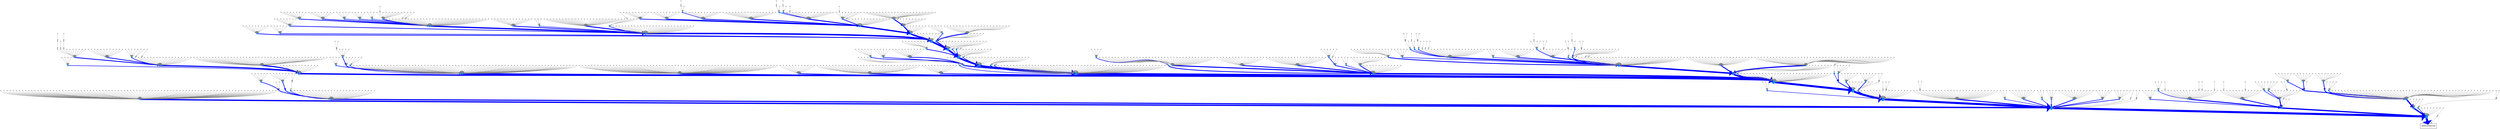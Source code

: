 digraph {
node[shape=box, style=unfilled, layer="basins"];
"00001000100" ;
node[shape=point, layer="edges", color=dodgerblue2, width=0.15, style=filled];
edge[color=blue];
"00000110010" [width=0.115129];
"00000000001" -> "00000110010" [penwidth=3.89182, len=1.94591];
"00000111011" [width=0.240201];
"00000001001" -> "00000111011" [penwidth=3.21888, len=1.60944];
"00000011011" [width=0.227694];
"00000001011" -> "00000011011" [penwidth=3.21888, len=1.60944];
"00001110100" [width=0.368196];
"00000010001" -> "00001110100" [penwidth=9.02172, len=4.51086];
"00000110011" [width=0.357965];
"00000010011" -> "00000110011" [penwidth=8.37931, len=4.18965];
"00001110100" [width=0.368196];
"00000010101" -> "00001110100" [penwidth=7.86365, len=3.93183];
"00000110101" [width=0.360319];
"00000010111" -> "00000110101" [penwidth=2.77259, len=1.38629];
"00000110011" [width=0.357965];
"00000011001" -> "00000110011" [penwidth=5.1299, len=2.56495];
"00000110011" [width=0.357965];
"00000011011" -> "00000110011" [penwidth=9.10775, len=4.55388];
"00000110110" [width=0.109861];
"00000100001" -> "00000110110" [penwidth=4.15888, len=2.07944];
"00000110100" [width=0.217835];
"00000100101" -> "00000110100" [penwidth=3.58352, len=1.79176];
"00001100100" [width=0.373682];
"00000110000" -> "00001100100" [penwidth=9.04358, len=4.52179];
"00001110100" [width=0.368196];
"00000110001" -> "00001110100" [penwidth=6.86797, len=3.43399];
"00000010101" [width=0.196591];
"00000110010" -> "00000010101" [penwidth=4.60517, len=2.30259];
"00000110111" [width=0.358889];
"00000110011" -> "00000110111" [penwidth=14.3186, len=7.15929];
"00001100100" [width=0.373682];
"00000110100" -> "00001100100" [penwidth=8.71342, len=4.35671];
"00001110100" [width=0.368196];
"00000110101" -> "00001110100" [penwidth=14.4128, len=7.20638];
"00000010101" [width=0.196591];
"00000110110" -> "00000010101" [penwidth=4.39445, len=2.19722];
"00000110101" [width=0.360319];
"00000110111" -> "00000110101" [penwidth=14.3556, len=7.17778];
"00000110011" [width=0.357965];
"00000111011" -> "00000110011" [penwidth=9.60804, len=4.80402];
"00001110100" [width=0.368196];
"00001010001" -> "00001110100" [penwidth=2.77259, len=1.38629];
"00001110100" [width=0.368196];
"00001010101" -> "00001110100" [penwidth=4.60517, len=2.30259];
"00001000100" [width=0.373767];
"00001100100" -> "00001000100" [penwidth=14.9473, len=7.47364];
"00001110100" [width=0.368196];
"00001100101" -> "00001110100" [penwidth=2.77259, len=1.38629];
"00001100100" [width=0.373682];
"00001110000" -> "00001100100" [penwidth=3.21888, len=1.60944];
"00001110100" [width=0.368196];
"00001110001" -> "00001110100" [penwidth=3.21888, len=1.60944];
"00001100100" [width=0.373682];
"00001110100" -> "00001100100" [penwidth=14.7278, len=7.36391];
"00001110100" [width=0.368196];
"00001110101" -> "00001110100" [penwidth=5.1299, len=2.56495];
"00000110000" [width=0.226089];
"00010010001" -> "00000110000" [penwidth=8.93182, len=4.46591];
"00000110011" [width=0.357965];
"00010010011" -> "00000110011" [penwidth=7.1107, len=3.55535];
"00000110100" [width=0.217835];
"00010010101" -> "00000110100" [penwidth=6.66441, len=3.3322];
"00000110011" [width=0.357965];
"00010011001" -> "00000110011" [penwidth=5.1299, len=2.56495];
"00000110011" [width=0.357965];
"00010011011" -> "00000110011" [penwidth=12.6162, len=6.3081];
"00000110100" [width=0.217835];
"00010110001" -> "00000110100" [penwidth=5.66643, len=2.83321];
"00000110011" [width=0.357965];
"00010110011" -> "00000110011" [penwidth=9.65663, len=4.82831];
"00000110100" [width=0.217835];
"00010110101" -> "00000110100" [penwidth=6.08904, len=3.04452];
"00000110101" [width=0.360319];
"00010110111" -> "00000110101" [penwidth=5.1299, len=2.56495];
"00000110011" [width=0.357965];
"00010111011" -> "00000110011" [penwidth=10.9021, len=5.45104];
"00001110100" [width=0.368196];
"00011010101" -> "00001110100" [penwidth=3.89182, len=1.94591];
"00001110100" [width=0.368196];
"00011110101" -> "00001110100" [penwidth=3.89182, len=1.94591];
"00110110010" [width=0.141661];
"00110000001" -> "00110110010" [penwidth=3.89182, len=1.94591];
"00110111011" [width=0.128247];
"00110001001" -> "00110111011" [penwidth=3.21888, len=1.60944];
"00010011011" [width=0.315405];
"00110001011" -> "00010011011" [penwidth=3.21888, len=1.60944];
"00010110011" [width=0.241416];
"00110010011" -> "00010110011" [penwidth=6.93147, len=3.46574];
"00010110011" [width=0.241416];
"00110011011" -> "00010110011" [penwidth=5.66643, len=2.83321];
"00110110010" [width=0.141661];
"00110100001" -> "00110110010" [penwidth=4.15888, len=2.07944];
"00010010001" [width=0.223295];
"00110110010" -> "00010010001" [penwidth=5.66643, len=2.83321];
"00010110011" [width=0.241416];
"00110110011" -> "00010110011" [penwidth=6.08904, len=3.04452];
"00010110101" [width=0.152226];
"00110110111" -> "00010110101" [penwidth=3.21888, len=1.60944];
"00010110011" [width=0.241416];
"00110111011" -> "00010110011" [penwidth=5.1299, len=2.56495];
"01000001011" [width=0.124245];
"01000001000" -> "01000001011" [penwidth=4.15888, len=2.07944];
"01000111011" [width=0.203022];
"01000001001" -> "01000111011" [penwidth=5.54518, len=2.77259];
"00000011011" [width=0.227694];
"01000001011" -> "00000011011" [penwidth=4.96981, len=2.48491];
"00000110011" [width=0.357965];
"01000010011" -> "00000110011" [penwidth=2.77259, len=1.38629];
"01000111011" [width=0.203022];
"01000011001" -> "01000111011" [penwidth=5.1299, len=2.56495];
"00000111011" [width=0.240201];
"01000011011" -> "00000111011" [penwidth=7.61332, len=3.80666];
"01000111011" [width=0.203022];
"01000101001" -> "01000111011" [penwidth=3.58352, len=1.79176];
"01000111111" [width=0.119895];
"01000101101" -> "01000111111" [penwidth=2.77259, len=1.38629];
"00000110111" [width=0.358889];
"01000110011" -> "00000110111" [penwidth=3.89182, len=1.94591];
"01000111111" [width=0.119895];
"01000111001" -> "01000111111" [penwidth=3.58352, len=1.79176];
"00000011011" [width=0.227694];
"01000111010" -> "00000011011" [penwidth=2.77259, len=1.38629];
"00000111011" [width=0.240201];
"01000111011" -> "00000111011" [penwidth=8.12089, len=4.06044];
"00000010101" [width=0.196591];
"01000111110" -> "00000010101" [penwidth=2.77259, len=1.38629];
"00000110111" [width=0.358889];
"01000111111" -> "00000110111" [penwidth=4.79579, len=2.3979];
"01110001000" [width=0.302956];
"01100000000" -> "01110001000" [penwidth=4.60517, len=2.30259];
"01110111010" [width=0.17006];
"01100000001" -> "01110111010" [penwidth=3.89182, len=1.94591];
"01110000100" [width=0.293887];
"01100000100" -> "01110000100" [penwidth=4.60517, len=2.30259];
"01110001011" [width=0.304904];
"01100001000" -> "01110001011" [penwidth=3.58352, len=1.79176];
"01110111011" [width=0.253445];
"01100001001" -> "01110111011" [penwidth=5.4161, len=2.70805];
"00010011011" [width=0.315405];
"01100001011" -> "00010011011" [penwidth=4.39445, len=2.19722];
"01110111110" [width=0.124245];
"01100100001" -> "01110111110" [penwidth=4.60517, len=2.30259];
"01110000100" [width=0.293887];
"01100100100" -> "01110000100" [penwidth=3.89182, len=1.94591];
"01110110100" [width=0.235024];
"01100100101" -> "01110110100" [penwidth=4.60517, len=2.30259];
"01110111011" [width=0.253445];
"01100101001" -> "01110111011" [penwidth=3.58352, len=1.79176];
"01111100100" [width=0.258524];
"01100110000" -> "01111100100" [penwidth=4.39445, len=2.19722];
"01111110100" [width=0.222717];
"01100110001" -> "01111110100" [penwidth=4.60517, len=2.30259];
"00010010101" [width=0.16661];
"01100110010" -> "00010010101" [penwidth=2.77259, len=1.38629];
"00010110111" [width=0.128247];
"01100110011" -> "00010110111" [penwidth=3.89182, len=1.94591];
"01111100100" [width=0.258524];
"01100110100" -> "01111100100" [penwidth=5.4161, len=2.70805];
"01111110100" [width=0.222717];
"01100110101" -> "01111110100" [penwidth=4.60517, len=2.30259];
"01110111111" [width=0.119895];
"01100111001" -> "01110111111" [penwidth=3.58352, len=1.79176];
"00010011011" [width=0.315405];
"01100111010" -> "00010011011" [penwidth=2.77259, len=1.38629];
"00010111011" [width=0.272552];
"01100111011" -> "00010111011" [penwidth=6.27099, len=3.13549];
"01111000100" [width=0.177767];
"01101000100" -> "01111000100" [penwidth=3.58352, len=1.79176];
"01111000100" [width=0.177767];
"01101100100" -> "01111000100" [penwidth=6.27099, len=3.13549];
"01111110100" [width=0.222717];
"01101100101" -> "01111110100" [penwidth=3.58352, len=1.79176];
"01111100100" [width=0.258524];
"01101110000" -> "01111100100" [penwidth=2.77259, len=1.38629];
"01111100100" [width=0.258524];
"01101110100" -> "01111100100" [penwidth=6.66441, len=3.3322];
"01111110100" [width=0.222717];
"01101110101" -> "01111110100" [penwidth=3.58352, len=1.79176];
"01110001000" [width=0.302956];
"01110000000" -> "01110001000" [penwidth=11.9929, len=5.99645];
"01110111010" [width=0.17006];
"01110000001" -> "01110111010" [penwidth=3.89182, len=1.94591];
"01110000000" [width=0.299823];
"01110000100" -> "01110000000" [penwidth=11.7555, len=5.87774];
"01110001011" [width=0.304904];
"01110001000" -> "01110001011" [penwidth=12.1182, len=6.05912];
"01110111011" [width=0.253445];
"01110001001" -> "01110111011" [penwidth=7.32712, len=3.66356];
"00010011011" [width=0.315405];
"01110001011" -> "00010011011" [penwidth=12.1961, len=6.09807];
"01110001001" [width=0.183178];
"01110001100" -> "01110001001" [penwidth=3.21888, len=1.60944];
"01110111011" [width=0.253445];
"01110001101" -> "01110111011" [penwidth=3.21888, len=1.60944];
"01110110000" [width=0.179176];
"01110010001" -> "01110110000" [penwidth=6.27099, len=3.13549];
"00010110011" [width=0.241416];
"01110010011" -> "00010110011" [penwidth=2.77259, len=1.38629];
"01110110100" [width=0.235024];
"01110010101" -> "01110110100" [penwidth=4.79579, len=2.3979];
"01110111011" [width=0.253445];
"01110011001" -> "01110111011" [penwidth=5.1299, len=2.56495];
"00010111011" [width=0.272552];
"01110011011" -> "00010111011" [penwidth=7.61332, len=3.80666];
"01110001000" [width=0.302956];
"01110100000" -> "01110001000" [penwidth=2.77259, len=1.38629];
"01110111010" [width=0.17006];
"01110100001" -> "01110111010" [penwidth=4.96981, len=2.48491];
"01110000100" [width=0.293887];
"01110100100" -> "01110000100" [penwidth=10.0739, len=5.03695];
"01110110100" [width=0.235024];
"01110100101" -> "01110110100" [penwidth=5.66643, len=2.83321];
"01110111011" [width=0.253445];
"01110101001" -> "01110111011" [penwidth=5.78074, len=2.89037];
"01110111011" [width=0.253445];
"01110101101" -> "01110111011" [penwidth=3.21888, len=1.60944];
"01110100100" [width=0.251848];
"01110110000" -> "01110100100" [penwidth=7.16704, len=3.58352];
"01110110100" [width=0.235024];
"01110110001" -> "01110110100" [penwidth=5.88888, len=2.94444];
"00010010001" [width=0.223295];
"01110110010" -> "00010010001" [penwidth=2.77259, len=1.38629];
"00010110011" [width=0.241416];
"01110110011" -> "00010110011" [penwidth=5.1299, len=2.56495];
"01110100100" [width=0.251848];
"01110110100" -> "01110100100" [penwidth=9.40096, len=4.70048];
"01110110100" [width=0.235024];
"01110110101" -> "01110110100" [penwidth=6.51619, len=3.2581];
"00010110101" [width=0.152226];
"01110110111" -> "00010110101" [penwidth=3.21888, len=1.60944];
"01110101001" [width=0.144519];
"01110111000" -> "01110101001" [penwidth=3.58352, len=1.79176];
"01110111011" [width=0.253445];
"01110111001" -> "01110111011" [penwidth=5.54518, len=2.77259];
"00010011011" [width=0.315405];
"01110111010" -> "00010011011" [penwidth=6.80239, len=3.4012];
"00010111011" [width=0.272552];
"01110111011" -> "00010111011" [penwidth=10.1378, len=5.0689];
"01110110101" [width=0.162905];
"01110111101" -> "01110110101" [penwidth=2.77259, len=1.38629];
"00010010001" [width=0.223295];
"01110111110" -> "00010010001" [penwidth=4.96981, len=2.48491];
"00010110011" [width=0.241416];
"01110111111" -> "00010110011" [penwidth=4.79579, len=2.3979];
"01110000000" [width=0.299823];
"01111000100" -> "01110000000" [penwidth=7.1107, len=3.55535];
"01110001001" [width=0.183178];
"01111001000" -> "01110001001" [penwidth=2.77259, len=1.38629];
"01110001001" [width=0.183178];
"01111001100" -> "01110001001" [penwidth=3.21888, len=1.60944];
"01111110100" [width=0.222717];
"01111010101" -> "01111110100" [penwidth=2.77259, len=1.38629];
"01110001000" [width=0.302956];
"01111100000" -> "01110001000" [penwidth=2.77259, len=1.38629];
"01110000100" [width=0.293887];
"01111100100" -> "01110000100" [penwidth=10.341, len=5.17048];
"01110110100" [width=0.235024];
"01111100101" -> "01110110100" [penwidth=4.39445, len=2.19722];
"01110111001" [width=0.138629];
"01111101101" -> "01110111001" [penwidth=2.77259, len=1.38629];
"01111100100" [width=0.258524];
"01111110000" -> "01111100100" [penwidth=3.58352, len=1.79176];
"01111100100" [width=0.258524];
"01111110100" -> "01111100100" [penwidth=8.90869, len=4.45435];
"01111110100" [width=0.222717];
"01111110101" -> "01111110100" [penwidth=4.96981, len=2.48491];
"01110100101" [width=0.141661];
"01111111100" -> "01110100101" [penwidth=2.77259, len=1.38629];
"01110110101" [width=0.162905];
"01111111101" -> "01110110101" [penwidth=2.77259, len=1.38629];
node[layer="singles", color=gray25, width=0.05];
edge[color=gray50, len=1];
"00000000010" -> "00000010011";
"00000000011" -> "00000010011";
"00000000101" -> "00000110100";
"00000000110" -> "00000010001";
"00000000111" -> "00000010011";
"00000001000" -> "00000001011";
"00000001010" -> "00000011011";
"00000001100" -> "00000000001";
"00000001101" -> "00000110011";
"00000001110" -> "00000010011";
"00000001111" -> "00000010011";
"00000010000" -> "00001100100";
"00000010010" -> "00000010001";
"00000010100" -> "00001100100";
"00000010110" -> "00000010101";
"00000011000" -> "00000100001";
"00000011010" -> "00000010011";
"00000011100" -> "00000100101";
"00000011101" -> "00000110101";
"00000011110" -> "00000010001";
"00000011111" -> "00000110011";
"00000100010" -> "00000010011";
"00000100011" -> "00000010011";
"00000100110" -> "00000010101";
"00000100111" -> "00000010111";
"00000101000" -> "00000001011";
"00000101001" -> "00000111011";
"00000101010" -> "00000011011";
"00000101011" -> "00000011011";
"00000101100" -> "00000000101";
"00000101101" -> "00000110111";
"00000101110" -> "00000010011";
"00000101111" -> "00000010011";
"00000111000" -> "00000100101";
"00000111001" -> "00000110111";
"00000111010" -> "00000010011";
"00000111100" -> "00000100101";
"00000111101" -> "00000110101";
"00000111110" -> "00000010101";
"00000111111" -> "00000110111";
"00001000001" -> "00001110000";
"00001000010" -> "00000010001";
"00001000011" -> "00000010011";
"00001000101" -> "00001110100";
"00001000110" -> "00000010001";
"00001000111" -> "00000010001";
"00001001000" -> "00000001001";
"00001001001" -> "00000111011";
"00001001010" -> "00000011011";
"00001001011" -> "00000011011";
"00001001100" -> "00000000001";
"00001001101" -> "00000110001";
"00001001110" -> "00000010001";
"00001001111" -> "00000010011";
"00001010000" -> "00001100100";
"00001010010" -> "00001010001";
"00001010011" -> "00001110001";
"00001010100" -> "00001100100";
"00001010110" -> "00001010101";
"00001010111" -> "00001110101";
"00001011000" -> "00001100001";
"00001011001" -> "00001110001";
"00001011010" -> "00000010001";
"00001011011" -> "00000110011";
"00001011100" -> "00001100101";
"00001011101" -> "00001110101";
"00001011110" -> "00000010001";
"00001011111" -> "00000110001";
"00001100000" -> "00001000100";
"00001100001" -> "00001110100";
"00001100010" -> "00000010001";
"00001100011" -> "00000010011";
"00001100110" -> "00000010101";
"00001100111" -> "00000010101";
"00001101000" -> "00000001001";
"00001101001" -> "00000111011";
"00001101010" -> "00000011011";
"00001101011" -> "00000011011";
"00001101100" -> "00000000101";
"00001101101" -> "00000110101";
"00001101110" -> "00000010001";
"00001101111" -> "00000010011";
"00001110010" -> "00001010101";
"00001110011" -> "00001110101";
"00001110110" -> "00001010101";
"00001110111" -> "00001110101";
"00001111000" -> "00001100101";
"00001111001" -> "00001110101";
"00001111010" -> "00000010001";
"00001111011" -> "00000110011";
"00001111100" -> "00001100101";
"00001111101" -> "00001110101";
"00001111110" -> "00000010101";
"00001111111" -> "00000110101";
"00010000001" -> "00000110010";
"00010000010" -> "00000010011";
"00010000011" -> "00000010011";
"00010000101" -> "00000110000";
"00010000110" -> "00000010001";
"00010000111" -> "00000010011";
"00010001000" -> "00000001011";
"00010001001" -> "00000111011";
"00010001010" -> "00000011011";
"00010001011" -> "00000011011";
"00010001100" -> "00000000001";
"00010001101" -> "00000110011";
"00010001110" -> "00000010011";
"00010001111" -> "00000010011";
"00010010010" -> "00000010001";
"00010010110" -> "00000010001";
"00010010111" -> "00000110001";
"00010011000" -> "00000100001";
"00010011010" -> "00000010011";
"00010011100" -> "00000100001";
"00010011101" -> "00000110001";
"00010011110" -> "00000010001";
"00010011111" -> "00000110011";
"00010100001" -> "00000110010";
"00010100010" -> "00000010011";
"00010100011" -> "00000010011";
"00010100101" -> "00000110100";
"00010100110" -> "00000010001";
"00010100111" -> "00000010011";
"00010101000" -> "00000001011";
"00010101001" -> "00000111011";
"00010101010" -> "00000011011";
"00010101011" -> "00000011011";
"00010101100" -> "00000000001";
"00010101101" -> "00000110011";
"00010101110" -> "00000010011";
"00010101111" -> "00000010011";
"00010110010" -> "00000010001";
"00010110110" -> "00000010101";
"00010111000" -> "00000100001";
"00010111001" -> "00000110011";
"00010111010" -> "00000010011";
"00010111100" -> "00000100101";
"00010111101" -> "00000110101";
"00010111110" -> "00000010001";
"00010111111" -> "00000110011";
"00011000001" -> "00000110000";
"00011000010" -> "00000010001";
"00011000011" -> "00000010011";
"00011000101" -> "00000110000";
"00011000110" -> "00000010001";
"00011000111" -> "00000010001";
"00011001000" -> "00000001001";
"00011001001" -> "00000111011";
"00011001010" -> "00000011011";
"00011001011" -> "00000011011";
"00011001100" -> "00000000001";
"00011001101" -> "00000110001";
"00011001110" -> "00000010001";
"00011001111" -> "00000010011";
"00011010000" -> "00001100000";
"00011010001" -> "00001110000";
"00011010010" -> "00000010001";
"00011010011" -> "00000110001";
"00011010100" -> "00001100100";
"00011010110" -> "00000010001";
"00011010111" -> "00000110001";
"00011011000" -> "00000100001";
"00011011001" -> "00000110001";
"00011011010" -> "00000010001";
"00011011011" -> "00000110011";
"00011011100" -> "00000100001";
"00011011101" -> "00000110001";
"00011011110" -> "00000010001";
"00011011111" -> "00000110001";
"00011100001" -> "00000110000";
"00011100010" -> "00000010001";
"00011100011" -> "00000010011";
"00011100101" -> "00000110100";
"00011100110" -> "00000010001";
"00011100111" -> "00000010001";
"00011101000" -> "00000001001";
"00011101001" -> "00000111011";
"00011101010" -> "00000011011";
"00011101011" -> "00000011011";
"00011101100" -> "00000000001";
"00011101101" -> "00000110001";
"00011101110" -> "00000010001";
"00011101111" -> "00000010011";
"00011110000" -> "00001100100";
"00011110001" -> "00001110100";
"00011110010" -> "00000010001";
"00011110011" -> "00000110001";
"00011110100" -> "00001100100";
"00011110110" -> "00000010101";
"00011110111" -> "00000110101";
"00011111000" -> "00000100001";
"00011111001" -> "00000110001";
"00011111010" -> "00000010001";
"00011111011" -> "00000110011";
"00011111100" -> "00000100101";
"00011111101" -> "00000110101";
"00011111110" -> "00000010001";
"00011111111" -> "00000110001";
"00100000001" -> "00110110010";
"00100000010" -> "00010010011";
"00100000011" -> "00010010011";
"00100000110" -> "00010010001";
"00100000111" -> "00010010011";
"00100001000" -> "00110001011";
"00100001001" -> "00110111011";
"00100001010" -> "00010011011";
"00100001011" -> "00010011011";
"00100001100" -> "00110000001";
"00100001101" -> "00110110011";
"00100001110" -> "00010010011";
"00100001111" -> "00010010011";
"00100010010" -> "00010010001";
"00100010011" -> "00010110011";
"00100010110" -> "00010010101";
"00100010111" -> "00010110101";
"00100011000" -> "00110100001";
"00100011001" -> "00110110011";
"00100011010" -> "00010010011";
"00100011011" -> "00010110011";
"00100011110" -> "00010010001";
"00100011111" -> "00010110011";
"00100100001" -> "00110110110";
"00100100010" -> "00010010011";
"00100100011" -> "00010010011";
"00100100110" -> "00010010101";
"00100100111" -> "00010010111";
"00100101000" -> "00110001011";
"00100101001" -> "00110111011";
"00100101010" -> "00010011011";
"00100101011" -> "00010011011";
"00100101101" -> "00110110111";
"00100101110" -> "00010010011";
"00100101111" -> "00010010011";
"00100110010" -> "00010010101";
"00100110011" -> "00010110111";
"00100110110" -> "00010010101";
"00100110111" -> "00010110101";
"00100111001" -> "00110110111";
"00100111010" -> "00010010011";
"00100111011" -> "00010110011";
"00100111110" -> "00010010101";
"00100111111" -> "00010110111";
"00101000010" -> "00010010001";
"00101000011" -> "00010010011";
"00101000110" -> "00010010001";
"00101000111" -> "00010010001";
"00101001000" -> "00110001001";
"00101001001" -> "00110111011";
"00101001010" -> "00010011011";
"00101001011" -> "00010011011";
"00101001100" -> "00110000001";
"00101001110" -> "00010010001";
"00101001111" -> "00010010011";
"00101010010" -> "00011010001";
"00101010011" -> "00011110001";
"00101010110" -> "00011010101";
"00101010111" -> "00011110101";
"00101011010" -> "00010010001";
"00101011011" -> "00010110011";
"00101011110" -> "00010010001";
"00101011111" -> "00010110001";
"00101100010" -> "00010010001";
"00101100011" -> "00010010011";
"00101100110" -> "00010010101";
"00101100111" -> "00010010101";
"00101101000" -> "00110001001";
"00101101001" -> "00110111011";
"00101101010" -> "00010011011";
"00101101011" -> "00010011011";
"00101101110" -> "00010010001";
"00101101111" -> "00010010011";
"00101110010" -> "00011010101";
"00101110011" -> "00011110101";
"00101110110" -> "00011010101";
"00101110111" -> "00011110101";
"00101111010" -> "00010010001";
"00101111011" -> "00010110011";
"00101111110" -> "00010010101";
"00101111111" -> "00010110101";
"00110000010" -> "00010010011";
"00110000011" -> "00010010011";
"00110000110" -> "00010010001";
"00110000111" -> "00010010011";
"00110001000" -> "00110001011";
"00110001010" -> "00010011011";
"00110001100" -> "00110000001";
"00110001101" -> "00110110011";
"00110001110" -> "00010010011";
"00110001111" -> "00010010011";
"00110010010" -> "00010010001";
"00110010110" -> "00010010001";
"00110010111" -> "00010110001";
"00110011000" -> "00110100001";
"00110011001" -> "00110110011";
"00110011010" -> "00010010011";
"00110011100" -> "00110100001";
"00110011110" -> "00010010001";
"00110011111" -> "00010110011";
"00110100010" -> "00010010011";
"00110100011" -> "00010010011";
"00110100110" -> "00010010001";
"00110100111" -> "00010010011";
"00110101000" -> "00110001011";
"00110101001" -> "00110111011";
"00110101010" -> "00010011011";
"00110101011" -> "00010011011";
"00110101100" -> "00110000001";
"00110101101" -> "00110110011";
"00110101110" -> "00010010011";
"00110101111" -> "00010010011";
"00110110110" -> "00010010101";
"00110111000" -> "00110100001";
"00110111001" -> "00110110011";
"00110111010" -> "00010010011";
"00110111110" -> "00010010001";
"00110111111" -> "00010110011";
"00111000010" -> "00010010001";
"00111000011" -> "00010010011";
"00111000110" -> "00010010001";
"00111000111" -> "00010010001";
"00111001000" -> "00110001001";
"00111001001" -> "00110111011";
"00111001010" -> "00010011011";
"00111001011" -> "00010011011";
"00111001100" -> "00110000001";
"00111001110" -> "00010010001";
"00111001111" -> "00010010011";
"00111010010" -> "00010010001";
"00111010011" -> "00010110001";
"00111010110" -> "00010010001";
"00111010111" -> "00010110001";
"00111011000" -> "00110100001";
"00111011010" -> "00010010001";
"00111011011" -> "00010110011";
"00111011100" -> "00110100001";
"00111011110" -> "00010010001";
"00111011111" -> "00010110001";
"00111100010" -> "00010010001";
"00111100011" -> "00010010011";
"00111100110" -> "00010010001";
"00111100111" -> "00010010001";
"00111101000" -> "00110001001";
"00111101001" -> "00110111011";
"00111101010" -> "00010011011";
"00111101011" -> "00010011011";
"00111101100" -> "00110000001";
"00111101110" -> "00010010001";
"00111101111" -> "00010010011";
"00111110010" -> "00010010001";
"00111110011" -> "00010110001";
"00111110110" -> "00010010101";
"00111110111" -> "00010110101";
"00111111000" -> "00110100001";
"00111111010" -> "00010010001";
"00111111011" -> "00010110011";
"00111111110" -> "00010010001";
"00111111111" -> "00010110001";
"01000000000" -> "01000001000";
"01000000001" -> "01000111010";
"01000000010" -> "00000011011";
"01000000011" -> "00000011011";
"01000000110" -> "00000010001";
"01000000111" -> "00000010011";
"01000001010" -> "00000011011";
"01000001100" -> "01000001001";
"01000001101" -> "01000111011";
"01000001110" -> "00000011011";
"01000001111" -> "00000011011";
"01000010010" -> "00000010001";
"01000010110" -> "00000010101";
"01000010111" -> "00000110101";
"01000011000" -> "01000101001";
"01000011010" -> "00000011011";
"01000011110" -> "00000010001";
"01000011111" -> "00000110011";
"01000100000" -> "01000001100";
"01000100001" -> "01000111110";
"01000100010" -> "00000011011";
"01000100011" -> "00000011011";
"01000100110" -> "00000010101";
"01000100111" -> "00000010111";
"01000101000" -> "01000001011";
"01000101010" -> "00000011011";
"01000101011" -> "00000011011";
"01000101100" -> "01000001101";
"01000101110" -> "00000011011";
"01000101111" -> "00000011011";
"01000110010" -> "00000010101";
"01000110110" -> "00000010101";
"01000110111" -> "00000110101";
"01000111000" -> "01000101101";
"01001000000" -> "01001001000";
"01001000010" -> "00000011001";
"01001000011" -> "00000011011";
"01001000110" -> "00000010001";
"01001000111" -> "00000010001";
"01001001000" -> "01000001001";
"01001001001" -> "01000111011";
"01001001010" -> "00000011011";
"01001001011" -> "00000011011";
"01001001100" -> "01000001001";
"01001001101" -> "01000111001";
"01001001110" -> "00000011001";
"01001001111" -> "00000011011";
"01001010010" -> "00001010001";
"01001010011" -> "00001110001";
"01001010110" -> "00001010101";
"01001010111" -> "00001110101";
"01001011000" -> "01001101001";
"01001011010" -> "00000011001";
"01001011011" -> "00000111011";
"01001011110" -> "00000010001";
"01001011111" -> "00000110001";
"01001100000" -> "01001001100";
"01001100010" -> "00000011001";
"01001100011" -> "00000011011";
"01001100110" -> "00000010101";
"01001100111" -> "00000010101";
"01001101000" -> "01000001001";
"01001101001" -> "01000111011";
"01001101010" -> "00000011011";
"01001101011" -> "00000011011";
"01001101100" -> "01000001101";
"01001101110" -> "00000011001";
"01001101111" -> "00000011011";
"01001110010" -> "00001010101";
"01001110011" -> "00001110101";
"01001110110" -> "00001010101";
"01001110111" -> "00001110101";
"01001111010" -> "00000011001";
"01001111011" -> "00000111011";
"01001111110" -> "00000010101";
"01001111111" -> "00000110101";
"01010000000" -> "01000001000";
"01010000001" -> "01000111010";
"01010000010" -> "00000011011";
"01010000011" -> "00000011011";
"01010000100" -> "01000000000";
"01010000110" -> "00000010001";
"01010000111" -> "00000010011";
"01010001000" -> "01000001011";
"01010001001" -> "01000111011";
"01010001010" -> "00000011011";
"01010001011" -> "00000011011";
"01010001100" -> "01000001001";
"01010001101" -> "01000111011";
"01010001110" -> "00000011011";
"01010001111" -> "00000011011";
"01010010000" -> "01000100000";
"01010010010" -> "00000010001";
"01010010011" -> "00000110011";
"01010010110" -> "00000010001";
"01010010111" -> "00000110001";
"01010011000" -> "01000101001";
"01010011001" -> "01000111011";
"01010011010" -> "00000011011";
"01010011011" -> "00000111011";
"01010011100" -> "01000100001";
"01010011110" -> "00000010001";
"01010011111" -> "00000110011";
"01010100000" -> "01000001000";
"01010100001" -> "01000111010";
"01010100010" -> "00000011011";
"01010100011" -> "00000011011";
"01010100110" -> "00000010001";
"01010100111" -> "00000010011";
"01010101000" -> "01000001011";
"01010101001" -> "01000111011";
"01010101010" -> "00000011011";
"01010101011" -> "00000011011";
"01010101100" -> "01000001001";
"01010101101" -> "01000111011";
"01010101110" -> "00000011011";
"01010101111" -> "00000011011";
"01010110010" -> "00000010001";
"01010110011" -> "00000110011";
"01010110110" -> "00000010101";
"01010110111" -> "00000110101";
"01010111000" -> "01000101001";
"01010111001" -> "01000111011";
"01010111010" -> "00000011011";
"01010111011" -> "00000111011";
"01010111110" -> "00000010001";
"01010111111" -> "00000110011";
"01011000000" -> "01000001000";
"01011000001" -> "01000111000";
"01011000010" -> "00000011001";
"01011000011" -> "00000011011";
"01011000100" -> "01000000000";
"01011000110" -> "00000010001";
"01011000111" -> "00000010001";
"01011001000" -> "01000001001";
"01011001001" -> "01000111011";
"01011001010" -> "00000011011";
"01011001011" -> "00000011011";
"01011001100" -> "01000001001";
"01011001101" -> "01000111001";
"01011001110" -> "00000011001";
"01011001111" -> "00000011011";
"01011010000" -> "01001100000";
"01011010010" -> "00000010001";
"01011010011" -> "00000110001";
"01011010110" -> "00000010001";
"01011010111" -> "00000110001";
"01011011000" -> "01000101001";
"01011011001" -> "01000111001";
"01011011010" -> "00000011001";
"01011011011" -> "00000111011";
"01011011100" -> "01000100001";
"01011011110" -> "00000010001";
"01011011111" -> "00000110001";
"01011100000" -> "01000001000";
"01011100001" -> "01000111000";
"01011100010" -> "00000011001";
"01011100011" -> "00000011011";
"01011100110" -> "00000010001";
"01011100111" -> "00000010001";
"01011101000" -> "01000001001";
"01011101001" -> "01000111011";
"01011101010" -> "00000011011";
"01011101011" -> "00000011011";
"01011101100" -> "01000001001";
"01011101101" -> "01000111001";
"01011101110" -> "00000011001";
"01011101111" -> "00000011011";
"01011110010" -> "00000010001";
"01011110011" -> "00000110001";
"01011110110" -> "00000010101";
"01011110111" -> "00000110101";
"01011111000" -> "01000101001";
"01011111001" -> "01000111001";
"01011111010" -> "00000011001";
"01011111011" -> "00000111011";
"01011111110" -> "00000010001";
"01011111111" -> "00000110001";
"01100000010" -> "00010011011";
"01100000011" -> "00010011011";
"01100000101" -> "01110110100";
"01100000110" -> "00010010001";
"01100000111" -> "00010010011";
"01100001010" -> "00010011011";
"01100001100" -> "01110001001";
"01100001101" -> "01110111011";
"01100001110" -> "00010011011";
"01100001111" -> "00010011011";
"01100010000" -> "01111100100";
"01100010001" -> "01111110100";
"01100010010" -> "00010010001";
"01100010011" -> "00010110011";
"01100010100" -> "01111100100";
"01100010101" -> "01111110100";
"01100010110" -> "00010010101";
"01100010111" -> "00010110101";
"01100011000" -> "01110101001";
"01100011001" -> "01110111011";
"01100011010" -> "00010011011";
"01100011011" -> "00010111011";
"01100011100" -> "01110100101";
"01100011101" -> "01110110101";
"01100011110" -> "00010010001";
"01100011111" -> "00010110011";
"01100100000" -> "01110001100";
"01100100010" -> "00010011011";
"01100100011" -> "00010011011";
"01100100110" -> "00010010101";
"01100100111" -> "00010010111";
"01100101000" -> "01110001011";
"01100101010" -> "00010011011";
"01100101011" -> "00010011011";
"01100101100" -> "01110001101";
"01100101101" -> "01110111111";
"01100101110" -> "00010011011";
"01100101111" -> "00010011011";
"01100110110" -> "00010010101";
"01100110111" -> "00010110101";
"01100111000" -> "01110101101";
"01100111100" -> "01110100101";
"01100111101" -> "01110110101";
"01100111110" -> "00010010101";
"01100111111" -> "00010110111";
"01101000000" -> "01111001000";
"01101000001" -> "01111111000";
"01101000010" -> "00010011001";
"01101000011" -> "00010011011";
"01101000101" -> "01111110100";
"01101000110" -> "00010010001";
"01101000111" -> "00010010001";
"01101001000" -> "01110001001";
"01101001001" -> "01110111011";
"01101001010" -> "00010011011";
"01101001011" -> "00010011011";
"01101001100" -> "01110001001";
"01101001101" -> "01110111001";
"01101001110" -> "00010011001";
"01101001111" -> "00010011011";
"01101010000" -> "01111100100";
"01101010001" -> "01111110100";
"01101010010" -> "00011010001";
"01101010011" -> "00011110001";
"01101010100" -> "01111100100";
"01101010101" -> "01111110100";
"01101010110" -> "00011010101";
"01101010111" -> "00011110101";
"01101011000" -> "01111101001";
"01101011001" -> "01111111001";
"01101011010" -> "00010011001";
"01101011011" -> "00010111011";
"01101011100" -> "01111100101";
"01101011101" -> "01111110101";
"01101011110" -> "00010010001";
"01101011111" -> "00010110001";
"01101100000" -> "01111001100";
"01101100001" -> "01111111100";
"01101100010" -> "00010011001";
"01101100011" -> "00010011011";
"01101100110" -> "00010010101";
"01101100111" -> "00010010101";
"01101101000" -> "01110001001";
"01101101001" -> "01110111011";
"01101101010" -> "00010011011";
"01101101011" -> "00010011011";
"01101101100" -> "01110001101";
"01101101101" -> "01110111101";
"01101101110" -> "00010011001";
"01101101111" -> "00010011011";
"01101110001" -> "01111110100";
"01101110010" -> "00011010101";
"01101110011" -> "00011110101";
"01101110110" -> "00011010101";
"01101110111" -> "00011110101";
"01101111000" -> "01111101101";
"01101111001" -> "01111111101";
"01101111010" -> "00010011001";
"01101111011" -> "00010111011";
"01101111100" -> "01111100101";
"01101111101" -> "01111110101";
"01101111110" -> "00010010101";
"01101111111" -> "00010110101";
"01110000010" -> "00010011011";
"01110000011" -> "00010011011";
"01110000101" -> "01110110000";
"01110000110" -> "00010010001";
"01110000111" -> "00010010011";
"01110001010" -> "00010011011";
"01110001110" -> "00010011011";
"01110001111" -> "00010011011";
"01110010000" -> "01110100000";
"01110010010" -> "00010010001";
"01110010100" -> "01110100100";
"01110010110" -> "00010010001";
"01110010111" -> "00010110001";
"01110011000" -> "01110101001";
"01110011010" -> "00010011011";
"01110011100" -> "01110100001";
"01110011101" -> "01110110001";
"01110011110" -> "00010010001";
"01110011111" -> "00010110011";
"01110100010" -> "00010011011";
"01110100011" -> "00010011011";
"01110100110" -> "00010010001";
"01110100111" -> "00010010011";
"01110101000" -> "01110001011";
"01110101010" -> "00010011011";
"01110101011" -> "00010011011";
"01110101100" -> "01110001001";
"01110101110" -> "00010011011";
"01110101111" -> "00010011011";
"01110110110" -> "00010010101";
"01110111100" -> "01110100101";
"01111000000" -> "01110001000";
"01111000001" -> "01110111000";
"01111000010" -> "00010011001";
"01111000011" -> "00010011011";
"01111000101" -> "01110110000";
"01111000110" -> "00010010001";
"01111000111" -> "00010010001";
"01111001001" -> "01110111011";
"01111001010" -> "00010011011";
"01111001011" -> "00010011011";
"01111001101" -> "01110111001";
"01111001110" -> "00010011001";
"01111001111" -> "00010011011";
"01111010000" -> "01111100000";
"01111010001" -> "01111110000";
"01111010010" -> "00010010001";
"01111010011" -> "00010110001";
"01111010100" -> "01111100100";
"01111010110" -> "00010010001";
"01111010111" -> "00010110001";
"01111011000" -> "01110101001";
"01111011001" -> "01110111001";
"01111011010" -> "00010011001";
"01111011011" -> "00010111011";
"01111011100" -> "01110100001";
"01111011101" -> "01110110001";
"01111011110" -> "00010010001";
"01111011111" -> "00010110001";
"01111100001" -> "01110111000";
"01111100010" -> "00010011001";
"01111100011" -> "00010011011";
"01111100110" -> "00010010001";
"01111100111" -> "00010010001";
"01111101000" -> "01110001001";
"01111101001" -> "01110111011";
"01111101010" -> "00010011011";
"01111101011" -> "00010011011";
"01111101100" -> "01110001001";
"01111101110" -> "00010011001";
"01111101111" -> "00010011011";
"01111110001" -> "01111110100";
"01111110010" -> "00010010001";
"01111110011" -> "00010110001";
"01111110110" -> "00010010101";
"01111110111" -> "00010110101";
"01111111000" -> "01110101001";
"01111111001" -> "01110111001";
"01111111010" -> "00010011001";
"01111111011" -> "00010111011";
"01111111110" -> "00010010001";
"01111111111" -> "00010110001";
"10000000000" -> "01100000000";
"10000000001" -> "01100110010";
"10000000010" -> "00000010011";
"10000000011" -> "00000010011";
"10000000100" -> "01100000100";
"10000000101" -> "01100110100";
"10000000110" -> "00000010001";
"10000000111" -> "00000010011";
"10000001000" -> "01100001011";
"10000001001" -> "01100111011";
"10000001010" -> "00000011011";
"10000001011" -> "00000011011";
"10000001100" -> "01100000001";
"10000001101" -> "01100110011";
"10000001110" -> "00000010011";
"10000001111" -> "00000010011";
"10000010000" -> "01101100100";
"10000010001" -> "01101110100";
"10000010010" -> "00000010001";
"10000010011" -> "00000110011";
"10000010100" -> "01101100100";
"10000010101" -> "01101110100";
"10000010110" -> "00000010101";
"10000010111" -> "00000110101";
"10000011000" -> "01100100001";
"10000011001" -> "01100110011";
"10000011010" -> "00000010011";
"10000011011" -> "00000110011";
"10000011100" -> "01100100101";
"10000011101" -> "01100110101";
"10000011110" -> "00000010001";
"10000011111" -> "00000110011";
"10000100000" -> "01100000100";
"10000100001" -> "01100110110";
"10000100010" -> "00000010011";
"10000100011" -> "00000010011";
"10000100100" -> "01100000100";
"10000100101" -> "01100110100";
"10000100110" -> "00000010101";
"10000100111" -> "00000010111";
"10000101000" -> "01100001011";
"10000101001" -> "01100111011";
"10000101010" -> "00000011011";
"10000101011" -> "00000011011";
"10000101100" -> "01100000101";
"10000101101" -> "01100110111";
"10000101110" -> "00000010011";
"10000101111" -> "00000010011";
"10000110000" -> "01101100100";
"10000110001" -> "01101110100";
"10000110010" -> "00000010101";
"10000110011" -> "00000110111";
"10000110100" -> "01101100100";
"10000110101" -> "01101110100";
"10000110110" -> "00000010101";
"10000110111" -> "00000110101";
"10000111000" -> "01100100101";
"10000111001" -> "01100110111";
"10000111010" -> "00000010011";
"10000111011" -> "00000110011";
"10000111100" -> "01100100101";
"10000111101" -> "01100110101";
"10000111110" -> "00000010101";
"10000111111" -> "00000110111";
"10001000000" -> "01101000000";
"10001000001" -> "01101110000";
"10001000010" -> "00000010001";
"10001000011" -> "00000010011";
"10001000100" -> "01101000100";
"10001000101" -> "01101110100";
"10001000110" -> "00000010001";
"10001000111" -> "00000010001";
"10001001000" -> "01100001001";
"10001001001" -> "01100111011";
"10001001010" -> "00000011011";
"10001001011" -> "00000011011";
"10001001100" -> "01100000001";
"10001001101" -> "01100110001";
"10001001110" -> "00000010001";
"10001001111" -> "00000010011";
"10001010000" -> "01101100100";
"10001010001" -> "01101110100";
"10001010010" -> "00001010001";
"10001010011" -> "00001110001";
"10001010100" -> "01101100100";
"10001010101" -> "01101110100";
"10001010110" -> "00001010101";
"10001010111" -> "00001110101";
"10001011000" -> "01101100001";
"10001011001" -> "01101110001";
"10001011010" -> "00000010001";
"10001011011" -> "00000110011";
"10001011100" -> "01101100101";
"10001011101" -> "01101110101";
"10001011110" -> "00000010001";
"10001011111" -> "00000110001";
"10001100000" -> "01101000100";
"10001100001" -> "01101110100";
"10001100010" -> "00000010001";
"10001100011" -> "00000010011";
"10001100100" -> "01101000100";
"10001100101" -> "01101110100";
"10001100110" -> "00000010101";
"10001100111" -> "00000010101";
"10001101000" -> "01100001001";
"10001101001" -> "01100111011";
"10001101010" -> "00000011011";
"10001101011" -> "00000011011";
"10001101100" -> "01100000101";
"10001101101" -> "01100110101";
"10001101110" -> "00000010001";
"10001101111" -> "00000010011";
"10001110000" -> "01101100100";
"10001110001" -> "01101110100";
"10001110010" -> "00001010101";
"10001110011" -> "00001110101";
"10001110100" -> "01101100100";
"10001110101" -> "01101110100";
"10001110110" -> "00001010101";
"10001110111" -> "00001110101";
"10001111000" -> "01101100101";
"10001111001" -> "01101110101";
"10001111010" -> "00000010001";
"10001111011" -> "00000110011";
"10001111100" -> "01101100101";
"10001111101" -> "01101110101";
"10001111110" -> "00000010101";
"10001111111" -> "00000110101";
"10010000000" -> "01100000000";
"10010000001" -> "01100110010";
"10010000010" -> "00000010011";
"10010000011" -> "00000010011";
"10010000100" -> "01100000000";
"10010000101" -> "01100110000";
"10010000110" -> "00000010001";
"10010000111" -> "00000010011";
"10010001000" -> "01100001011";
"10010001001" -> "01100111011";
"10010001010" -> "00000011011";
"10010001011" -> "00000011011";
"10010001100" -> "01100000001";
"10010001101" -> "01100110011";
"10010001110" -> "00000010011";
"10010001111" -> "00000010011";
"10010010000" -> "01100100000";
"10010010001" -> "01100110000";
"10010010010" -> "00000010001";
"10010010011" -> "00000110011";
"10010010100" -> "01100100100";
"10010010101" -> "01100110100";
"10010010110" -> "00000010001";
"10010010111" -> "00000110001";
"10010011000" -> "01100100001";
"10010011001" -> "01100110011";
"10010011010" -> "00000010011";
"10010011011" -> "00000110011";
"10010011100" -> "01100100001";
"10010011101" -> "01100110001";
"10010011110" -> "00000010001";
"10010011111" -> "00000110011";
"10010100000" -> "01100000000";
"10010100001" -> "01100110010";
"10010100010" -> "00000010011";
"10010100011" -> "00000010011";
"10010100100" -> "01100000100";
"10010100101" -> "01100110100";
"10010100110" -> "00000010001";
"10010100111" -> "00000010011";
"10010101000" -> "01100001011";
"10010101001" -> "01100111011";
"10010101010" -> "00000011011";
"10010101011" -> "00000011011";
"10010101100" -> "01100000001";
"10010101101" -> "01100110011";
"10010101110" -> "00000010011";
"10010101111" -> "00000010011";
"10010110000" -> "01100100100";
"10010110001" -> "01100110100";
"10010110010" -> "00000010001";
"10010110011" -> "00000110011";
"10010110100" -> "01100100100";
"10010110101" -> "01100110100";
"10010110110" -> "00000010101";
"10010110111" -> "00000110101";
"10010111000" -> "01100100001";
"10010111001" -> "01100110011";
"10010111010" -> "00000010011";
"10010111011" -> "00000110011";
"10010111100" -> "01100100101";
"10010111101" -> "01100110101";
"10010111110" -> "00000010001";
"10010111111" -> "00000110011";
"10011000000" -> "01100000000";
"10011000001" -> "01100110000";
"10011000010" -> "00000010001";
"10011000011" -> "00000010011";
"10011000100" -> "01100000000";
"10011000101" -> "01100110000";
"10011000110" -> "00000010001";
"10011000111" -> "00000010001";
"10011001000" -> "01100001001";
"10011001001" -> "01100111011";
"10011001010" -> "00000011011";
"10011001011" -> "00000011011";
"10011001100" -> "01100000001";
"10011001101" -> "01100110001";
"10011001110" -> "00000010001";
"10011001111" -> "00000010011";
"10011010000" -> "01101100000";
"10011010001" -> "01101110000";
"10011010010" -> "00000010001";
"10011010011" -> "00000110001";
"10011010100" -> "01101100100";
"10011010101" -> "01101110100";
"10011010110" -> "00000010001";
"10011010111" -> "00000110001";
"10011011000" -> "01100100001";
"10011011001" -> "01100110001";
"10011011010" -> "00000010001";
"10011011011" -> "00000110011";
"10011011100" -> "01100100001";
"10011011101" -> "01100110001";
"10011011110" -> "00000010001";
"10011011111" -> "00000110001";
"10011100000" -> "01100000000";
"10011100001" -> "01100110000";
"10011100010" -> "00000010001";
"10011100011" -> "00000010011";
"10011100100" -> "01100000100";
"10011100101" -> "01100110100";
"10011100110" -> "00000010001";
"10011100111" -> "00000010001";
"10011101000" -> "01100001001";
"10011101001" -> "01100111011";
"10011101010" -> "00000011011";
"10011101011" -> "00000011011";
"10011101100" -> "01100000001";
"10011101101" -> "01100110001";
"10011101110" -> "00000010001";
"10011101111" -> "00000010011";
"10011110000" -> "01101100100";
"10011110001" -> "01101110100";
"10011110010" -> "00000010001";
"10011110011" -> "00000110001";
"10011110100" -> "01101100100";
"10011110101" -> "01101110100";
"10011110110" -> "00000010101";
"10011110111" -> "00000110101";
"10011111000" -> "01100100001";
"10011111001" -> "01100110001";
"10011111010" -> "00000010001";
"10011111011" -> "00000110011";
"10011111100" -> "01100100101";
"10011111101" -> "01100110101";
"10011111110" -> "00000010001";
"10011111111" -> "00000110001";
"10100000000" -> "01110000000";
"10100000001" -> "01110110010";
"10100000010" -> "00110010011";
"10100000011" -> "00110010011";
"10100000100" -> "01110000100";
"10100000101" -> "01110110100";
"10100000111" -> "00110010011";
"10100001000" -> "01110001011";
"10100001001" -> "01110111011";
"10100001010" -> "00110011011";
"10100001011" -> "00110011011";
"10100001100" -> "01110000001";
"10100001101" -> "01110110011";
"10100001110" -> "00110010011";
"10100001111" -> "00110010011";
"10100010000" -> "01111100100";
"10100010001" -> "01111110100";
"10100010011" -> "00110110011";
"10100010100" -> "01111100100";
"10100010101" -> "01111110100";
"10100011000" -> "01110100001";
"10100011001" -> "01110110011";
"10100011010" -> "00110010011";
"10100011011" -> "00110110011";
"10100011100" -> "01110100101";
"10100011101" -> "01110110101";
"10100011111" -> "00110110011";
"10100100000" -> "01110000100";
"10100100001" -> "01110110110";
"10100100010" -> "00110010011";
"10100100011" -> "00110010011";
"10100100100" -> "01110000100";
"10100100101" -> "01110110100";
"10100100111" -> "00110010111";
"10100101000" -> "01110001011";
"10100101001" -> "01110111011";
"10100101010" -> "00110011011";
"10100101011" -> "00110011011";
"10100101100" -> "01110000101";
"10100101101" -> "01110110111";
"10100101110" -> "00110010011";
"10100101111" -> "00110010011";
"10100110000" -> "01111100100";
"10100110001" -> "01111110100";
"10100110011" -> "00110110111";
"10100110100" -> "01111100100";
"10100110101" -> "01111110100";
"10100111000" -> "01110100101";
"10100111001" -> "01110110111";
"10100111010" -> "00110010011";
"10100111011" -> "00110110011";
"10100111100" -> "01110100101";
"10100111101" -> "01110110101";
"10100111111" -> "00110110111";
"10101000000" -> "01111000000";
"10101000001" -> "01111110000";
"10101000011" -> "00110010011";
"10101000100" -> "01111000100";
"10101000101" -> "01111110100";
"10101001000" -> "01110001001";
"10101001001" -> "01110111011";
"10101001010" -> "00110011011";
"10101001011" -> "00110011011";
"10101001100" -> "01110000001";
"10101001101" -> "01110110001";
"10101001111" -> "00110010011";
"10101010000" -> "01111100100";
"10101010001" -> "01111110100";
"10101010100" -> "01111100100";
"10101010101" -> "01111110100";
"10101011000" -> "01111100001";
"10101011001" -> "01111110001";
"10101011011" -> "00110110011";
"10101011100" -> "01111100101";
"10101011101" -> "01111110101";
"10101100000" -> "01111000100";
"10101100001" -> "01111110100";
"10101100011" -> "00110010011";
"10101100100" -> "01111000100";
"10101100101" -> "01111110100";
"10101101000" -> "01110001001";
"10101101001" -> "01110111011";
"10101101010" -> "00110011011";
"10101101011" -> "00110011011";
"10101101100" -> "01110000101";
"10101101101" -> "01110110101";
"10101101111" -> "00110010011";
"10101110000" -> "01111100100";
"10101110001" -> "01111110100";
"10101110100" -> "01111100100";
"10101110101" -> "01111110100";
"10101111000" -> "01111100101";
"10101111001" -> "01111110101";
"10101111011" -> "00110110011";
"10101111100" -> "01111100101";
"10101111101" -> "01111110101";
"10110000000" -> "01110000000";
"10110000001" -> "01110110010";
"10110000010" -> "00110010011";
"10110000011" -> "00110010011";
"10110000100" -> "01110000000";
"10110000101" -> "01110110000";
"10110000111" -> "00110010011";
"10110001000" -> "01110001011";
"10110001001" -> "01110111011";
"10110001010" -> "00110011011";
"10110001011" -> "00110011011";
"10110001100" -> "01110000001";
"10110001101" -> "01110110011";
"10110001110" -> "00110010011";
"10110001111" -> "00110010011";
"10110010000" -> "01110100000";
"10110010001" -> "01110110000";
"10110010011" -> "00110110011";
"10110010100" -> "01110100100";
"10110010101" -> "01110110100";
"10110011000" -> "01110100001";
"10110011001" -> "01110110011";
"10110011010" -> "00110010011";
"10110011011" -> "00110110011";
"10110011100" -> "01110100001";
"10110011101" -> "01110110001";
"10110011111" -> "00110110011";
"10110100000" -> "01110000000";
"10110100001" -> "01110110010";
"10110100010" -> "00110010011";
"10110100011" -> "00110010011";
"10110100100" -> "01110000100";
"10110100101" -> "01110110100";
"10110100111" -> "00110010011";
"10110101000" -> "01110001011";
"10110101001" -> "01110111011";
"10110101010" -> "00110011011";
"10110101011" -> "00110011011";
"10110101100" -> "01110000001";
"10110101101" -> "01110110011";
"10110101110" -> "00110010011";
"10110101111" -> "00110010011";
"10110110000" -> "01110100100";
"10110110001" -> "01110110100";
"10110110011" -> "00110110011";
"10110110100" -> "01110100100";
"10110110101" -> "01110110100";
"10110111000" -> "01110100001";
"10110111001" -> "01110110011";
"10110111010" -> "00110010011";
"10110111011" -> "00110110011";
"10110111100" -> "01110100101";
"10110111101" -> "01110110101";
"10110111111" -> "00110110011";
"10111000000" -> "01110000000";
"10111000001" -> "01110110000";
"10111000011" -> "00110010011";
"10111000100" -> "01110000000";
"10111000101" -> "01110110000";
"10111001000" -> "01110001001";
"10111001001" -> "01110111011";
"10111001010" -> "00110011011";
"10111001011" -> "00110011011";
"10111001100" -> "01110000001";
"10111001101" -> "01110110001";
"10111001111" -> "00110010011";
"10111010000" -> "01111100000";
"10111010001" -> "01111110000";
"10111010100" -> "01111100100";
"10111010101" -> "01111110100";
"10111011000" -> "01110100001";
"10111011001" -> "01110110001";
"10111011011" -> "00110110011";
"10111011100" -> "01110100001";
"10111011101" -> "01110110001";
"10111100000" -> "01110000000";
"10111100001" -> "01110110000";
"10111100011" -> "00110010011";
"10111100100" -> "01110000100";
"10111100101" -> "01110110100";
"10111101000" -> "01110001001";
"10111101001" -> "01110111011";
"10111101010" -> "00110011011";
"10111101011" -> "00110011011";
"10111101100" -> "01110000001";
"10111101101" -> "01110110001";
"10111101111" -> "00110010011";
"10111110000" -> "01111100100";
"10111110001" -> "01111110100";
"10111110100" -> "01111100100";
"10111110101" -> "01111110100";
"10111111000" -> "01110100001";
"10111111001" -> "01110110001";
"10111111011" -> "00110110011";
"10111111100" -> "01110100101";
"10111111101" -> "01110110101";
"11000000000" -> "01100001000";
"11000000001" -> "01100111010";
"11000000010" -> "01000011011";
"11000000011" -> "01000011011";
"11000000100" -> "01100000100";
"11000000101" -> "01100110100";
"11000000111" -> "01000010011";
"11000001000" -> "01100001011";
"11000001001" -> "01100111011";
"11000001010" -> "01000011011";
"11000001011" -> "01000011011";
"11000001100" -> "01100001001";
"11000001101" -> "01100111011";
"11000001110" -> "01000011011";
"11000001111" -> "01000011011";
"11000010000" -> "01101100100";
"11000010001" -> "01101110100";
"11000010011" -> "01000110011";
"11000010100" -> "01101100100";
"11000010101" -> "01101110100";
"11000011000" -> "01100101001";
"11000011001" -> "01100111011";
"11000011010" -> "01000011011";
"11000011011" -> "01000111011";
"11000011100" -> "01100100101";
"11000011101" -> "01100110101";
"11000011111" -> "01000110011";
"11000100000" -> "01100001100";
"11000100001" -> "01100111110";
"11000100010" -> "01000011011";
"11000100011" -> "01000011011";
"11000100100" -> "01100000100";
"11000100101" -> "01100110100";
"11000100111" -> "01000010111";
"11000101000" -> "01100001011";
"11000101001" -> "01100111011";
"11000101010" -> "01000011011";
"11000101011" -> "01000011011";
"11000101100" -> "01100001101";
"11000101101" -> "01100111111";
"11000101110" -> "01000011011";
"11000101111" -> "01000011011";
"11000110000" -> "01101100100";
"11000110001" -> "01101110100";
"11000110011" -> "01000110111";
"11000110100" -> "01101100100";
"11000110101" -> "01101110100";
"11000111000" -> "01100101101";
"11000111001" -> "01100111111";
"11000111010" -> "01000011011";
"11000111011" -> "01000111011";
"11000111100" -> "01100100101";
"11000111101" -> "01100110101";
"11000111111" -> "01000110111";
"11001000000" -> "01101001000";
"11001000001" -> "01101111000";
"11001000010" -> "01000011001";
"11001000011" -> "01000011011";
"11001000100" -> "01101000100";
"11001000101" -> "01101110100";
"11001001000" -> "01100001001";
"11001001001" -> "01100111011";
"11001001010" -> "01000011011";
"11001001011" -> "01000011011";
"11001001100" -> "01100001001";
"11001001101" -> "01100111001";
"11001001110" -> "01000011001";
"11001001111" -> "01000011011";
"11001010000" -> "01101100100";
"11001010001" -> "01101110100";
"11001010100" -> "01101100100";
"11001010101" -> "01101110100";
"11001011000" -> "01101101001";
"11001011001" -> "01101111001";
"11001011010" -> "01000011001";
"11001011011" -> "01000111011";
"11001011100" -> "01101100101";
"11001011101" -> "01101110101";
"11001100000" -> "01101001100";
"11001100001" -> "01101111100";
"11001100010" -> "01000011001";
"11001100011" -> "01000011011";
"11001100100" -> "01101000100";
"11001100101" -> "01101110100";
"11001101000" -> "01100001001";
"11001101001" -> "01100111011";
"11001101010" -> "01000011011";
"11001101011" -> "01000011011";
"11001101100" -> "01100001101";
"11001101101" -> "01100111101";
"11001101110" -> "01000011001";
"11001101111" -> "01000011011";
"11001110000" -> "01101100100";
"11001110001" -> "01101110100";
"11001110100" -> "01101100100";
"11001110101" -> "01101110100";
"11001111000" -> "01101101101";
"11001111001" -> "01101111101";
"11001111010" -> "01000011001";
"11001111011" -> "01000111011";
"11001111100" -> "01101100101";
"11001111101" -> "01101110101";
"11010000000" -> "01100001000";
"11010000001" -> "01100111010";
"11010000010" -> "01000011011";
"11010000011" -> "01000011011";
"11010000100" -> "01100000000";
"11010000101" -> "01100110000";
"11010000111" -> "01000010011";
"11010001000" -> "01100001011";
"11010001001" -> "01100111011";
"11010001010" -> "01000011011";
"11010001011" -> "01000011011";
"11010001100" -> "01100001001";
"11010001101" -> "01100111011";
"11010001110" -> "01000011011";
"11010001111" -> "01000011011";
"11010010000" -> "01100100000";
"11010010001" -> "01100110000";
"11010010011" -> "01000110011";
"11010010100" -> "01100100100";
"11010010101" -> "01100110100";
"11010011000" -> "01100101001";
"11010011001" -> "01100111011";
"11010011010" -> "01000011011";
"11010011011" -> "01000111011";
"11010011100" -> "01100100001";
"11010011101" -> "01100110001";
"11010011111" -> "01000110011";
"11010100000" -> "01100001000";
"11010100001" -> "01100111010";
"11010100010" -> "01000011011";
"11010100011" -> "01000011011";
"11010100100" -> "01100000100";
"11010100101" -> "01100110100";
"11010100111" -> "01000010011";
"11010101000" -> "01100001011";
"11010101001" -> "01100111011";
"11010101010" -> "01000011011";
"11010101011" -> "01000011011";
"11010101100" -> "01100001001";
"11010101101" -> "01100111011";
"11010101110" -> "01000011011";
"11010101111" -> "01000011011";
"11010110000" -> "01100100100";
"11010110001" -> "01100110100";
"11010110011" -> "01000110011";
"11010110100" -> "01100100100";
"11010110101" -> "01100110100";
"11010111000" -> "01100101001";
"11010111001" -> "01100111011";
"11010111010" -> "01000011011";
"11010111011" -> "01000111011";
"11010111100" -> "01100100101";
"11010111101" -> "01100110101";
"11010111111" -> "01000110011";
"11011000000" -> "01100001000";
"11011000001" -> "01100111000";
"11011000010" -> "01000011001";
"11011000011" -> "01000011011";
"11011000100" -> "01100000000";
"11011000101" -> "01100110000";
"11011001000" -> "01100001001";
"11011001001" -> "01100111011";
"11011001010" -> "01000011011";
"11011001011" -> "01000011011";
"11011001100" -> "01100001001";
"11011001101" -> "01100111001";
"11011001110" -> "01000011001";
"11011001111" -> "01000011011";
"11011010000" -> "01101100000";
"11011010001" -> "01101110000";
"11011010100" -> "01101100100";
"11011010101" -> "01101110100";
"11011011000" -> "01100101001";
"11011011001" -> "01100111001";
"11011011010" -> "01000011001";
"11011011011" -> "01000111011";
"11011011100" -> "01100100001";
"11011011101" -> "01100110001";
"11011100000" -> "01100001000";
"11011100001" -> "01100111000";
"11011100010" -> "01000011001";
"11011100011" -> "01000011011";
"11011100100" -> "01100000100";
"11011100101" -> "01100110100";
"11011101000" -> "01100001001";
"11011101001" -> "01100111011";
"11011101010" -> "01000011011";
"11011101011" -> "01000011011";
"11011101100" -> "01100001001";
"11011101101" -> "01100111001";
"11011101110" -> "01000011001";
"11011101111" -> "01000011011";
"11011110000" -> "01101100100";
"11011110001" -> "01101110100";
"11011110100" -> "01101100100";
"11011110101" -> "01101110100";
"11011111000" -> "01100101001";
"11011111001" -> "01100111001";
"11011111010" -> "01000011001";
"11011111011" -> "01000111011";
"11011111100" -> "01100100101";
"11011111101" -> "01100110101";
"11100000000" -> "01110001000";
"11100000001" -> "01110111010";
"11100000010" -> "01110011011";
"11100000011" -> "01110011011";
"11100000100" -> "01110000100";
"11100000101" -> "01110110100";
"11100000110" -> "01110010001";
"11100000111" -> "01110010011";
"11100001000" -> "01110001011";
"11100001001" -> "01110111011";
"11100001010" -> "01110011011";
"11100001011" -> "01110011011";
"11100001100" -> "01110001001";
"11100001101" -> "01110111011";
"11100001110" -> "01110011011";
"11100001111" -> "01110011011";
"11100010000" -> "01111100100";
"11100010001" -> "01111110100";
"11100010010" -> "01110010001";
"11100010011" -> "01110110011";
"11100010100" -> "01111100100";
"11100010101" -> "01111110100";
"11100010110" -> "01110010101";
"11100010111" -> "01110110101";
"11100011000" -> "01110101001";
"11100011001" -> "01110111011";
"11100011010" -> "01110011011";
"11100011011" -> "01110111011";
"11100011100" -> "01110100101";
"11100011101" -> "01110110101";
"11100011110" -> "01110010001";
"11100011111" -> "01110110011";
"11100100000" -> "01110001100";
"11100100001" -> "01110111110";
"11100100010" -> "01110011011";
"11100100011" -> "01110011011";
"11100100100" -> "01110000100";
"11100100101" -> "01110110100";
"11100100110" -> "01110010101";
"11100100111" -> "01110010111";
"11100101000" -> "01110001011";
"11100101001" -> "01110111011";
"11100101010" -> "01110011011";
"11100101011" -> "01110011011";
"11100101100" -> "01110001101";
"11100101101" -> "01110111111";
"11100101110" -> "01110011011";
"11100101111" -> "01110011011";
"11100110000" -> "01111100100";
"11100110001" -> "01111110100";
"11100110010" -> "01110010101";
"11100110011" -> "01110110111";
"11100110100" -> "01111100100";
"11100110101" -> "01111110100";
"11100110110" -> "01110010101";
"11100110111" -> "01110110101";
"11100111000" -> "01110101101";
"11100111001" -> "01110111111";
"11100111010" -> "01110011011";
"11100111011" -> "01110111011";
"11100111100" -> "01110100101";
"11100111101" -> "01110110101";
"11100111110" -> "01110010101";
"11100111111" -> "01110110111";
"11101000000" -> "01111001000";
"11101000001" -> "01111111000";
"11101000010" -> "01110011001";
"11101000011" -> "01110011011";
"11101000100" -> "01111000100";
"11101000101" -> "01111110100";
"11101000110" -> "01110010001";
"11101000111" -> "01110010001";
"11101001000" -> "01110001001";
"11101001001" -> "01110111011";
"11101001010" -> "01110011011";
"11101001011" -> "01110011011";
"11101001100" -> "01110001001";
"11101001101" -> "01110111001";
"11101001110" -> "01110011001";
"11101001111" -> "01110011011";
"11101010000" -> "01111100100";
"11101010001" -> "01111110100";
"11101010010" -> "01111010001";
"11101010011" -> "01111110001";
"11101010100" -> "01111100100";
"11101010101" -> "01111110100";
"11101010110" -> "01111010101";
"11101010111" -> "01111110101";
"11101011000" -> "01111101001";
"11101011001" -> "01111111001";
"11101011010" -> "01110011001";
"11101011011" -> "01110111011";
"11101011100" -> "01111100101";
"11101011101" -> "01111110101";
"11101011110" -> "01110010001";
"11101011111" -> "01110110001";
"11101100000" -> "01111001100";
"11101100001" -> "01111111100";
"11101100010" -> "01110011001";
"11101100011" -> "01110011011";
"11101100100" -> "01111000100";
"11101100101" -> "01111110100";
"11101100110" -> "01110010101";
"11101100111" -> "01110010101";
"11101101000" -> "01110001001";
"11101101001" -> "01110111011";
"11101101010" -> "01110011011";
"11101101011" -> "01110011011";
"11101101100" -> "01110001101";
"11101101101" -> "01110111101";
"11101101110" -> "01110011001";
"11101101111" -> "01110011011";
"11101110000" -> "01111100100";
"11101110001" -> "01111110100";
"11101110010" -> "01111010101";
"11101110011" -> "01111110101";
"11101110100" -> "01111100100";
"11101110101" -> "01111110100";
"11101110110" -> "01111010101";
"11101110111" -> "01111110101";
"11101111000" -> "01111101101";
"11101111001" -> "01111111101";
"11101111010" -> "01110011001";
"11101111011" -> "01110111011";
"11101111100" -> "01111100101";
"11101111101" -> "01111110101";
"11101111110" -> "01110010101";
"11101111111" -> "01110110101";
"11110000000" -> "01110001000";
"11110000001" -> "01110111010";
"11110000010" -> "01110011011";
"11110000011" -> "01110011011";
"11110000100" -> "01110000000";
"11110000101" -> "01110110000";
"11110000110" -> "01110010001";
"11110000111" -> "01110010011";
"11110001000" -> "01110001011";
"11110001001" -> "01110111011";
"11110001010" -> "01110011011";
"11110001011" -> "01110011011";
"11110001100" -> "01110001001";
"11110001101" -> "01110111011";
"11110001110" -> "01110011011";
"11110001111" -> "01110011011";
"11110010000" -> "01110100000";
"11110010001" -> "01110110000";
"11110010010" -> "01110010001";
"11110010011" -> "01110110011";
"11110010100" -> "01110100100";
"11110010101" -> "01110110100";
"11110010110" -> "01110010001";
"11110010111" -> "01110110001";
"11110011000" -> "01110101001";
"11110011001" -> "01110111011";
"11110011010" -> "01110011011";
"11110011011" -> "01110111011";
"11110011100" -> "01110100001";
"11110011101" -> "01110110001";
"11110011110" -> "01110010001";
"11110011111" -> "01110110011";
"11110100000" -> "01110001000";
"11110100001" -> "01110111010";
"11110100010" -> "01110011011";
"11110100011" -> "01110011011";
"11110100100" -> "01110000100";
"11110100101" -> "01110110100";
"11110100110" -> "01110010001";
"11110100111" -> "01110010011";
"11110101000" -> "01110001011";
"11110101001" -> "01110111011";
"11110101010" -> "01110011011";
"11110101011" -> "01110011011";
"11110101100" -> "01110001001";
"11110101101" -> "01110111011";
"11110101110" -> "01110011011";
"11110101111" -> "01110011011";
"11110110000" -> "01110100100";
"11110110001" -> "01110110100";
"11110110010" -> "01110010001";
"11110110011" -> "01110110011";
"11110110100" -> "01110100100";
"11110110101" -> "01110110100";
"11110110110" -> "01110010101";
"11110110111" -> "01110110101";
"11110111000" -> "01110101001";
"11110111001" -> "01110111011";
"11110111010" -> "01110011011";
"11110111011" -> "01110111011";
"11110111100" -> "01110100101";
"11110111101" -> "01110110101";
"11110111110" -> "01110010001";
"11110111111" -> "01110110011";
"11111000000" -> "01110001000";
"11111000001" -> "01110111000";
"11111000010" -> "01110011001";
"11111000011" -> "01110011011";
"11111000100" -> "01110000000";
"11111000101" -> "01110110000";
"11111000110" -> "01110010001";
"11111000111" -> "01110010001";
"11111001000" -> "01110001001";
"11111001001" -> "01110111011";
"11111001010" -> "01110011011";
"11111001011" -> "01110011011";
"11111001100" -> "01110001001";
"11111001101" -> "01110111001";
"11111001110" -> "01110011001";
"11111001111" -> "01110011011";
"11111010000" -> "01111100000";
"11111010001" -> "01111110000";
"11111010010" -> "01110010001";
"11111010011" -> "01110110001";
"11111010100" -> "01111100100";
"11111010101" -> "01111110100";
"11111010110" -> "01110010001";
"11111010111" -> "01110110001";
"11111011000" -> "01110101001";
"11111011001" -> "01110111001";
"11111011010" -> "01110011001";
"11111011011" -> "01110111011";
"11111011100" -> "01110100001";
"11111011101" -> "01110110001";
"11111011110" -> "01110010001";
"11111011111" -> "01110110001";
"11111100000" -> "01110001000";
"11111100001" -> "01110111000";
"11111100010" -> "01110011001";
"11111100011" -> "01110011011";
"11111100100" -> "01110000100";
"11111100101" -> "01110110100";
"11111100110" -> "01110010001";
"11111100111" -> "01110010001";
"11111101000" -> "01110001001";
"11111101001" -> "01110111011";
"11111101010" -> "01110011011";
"11111101011" -> "01110011011";
"11111101100" -> "01110001001";
"11111101101" -> "01110111001";
"11111101110" -> "01110011001";
"11111101111" -> "01110011011";
"11111110000" -> "01111100100";
"11111110001" -> "01111110100";
"11111110010" -> "01110010001";
"11111110011" -> "01110110001";
"11111110100" -> "01111100100";
"11111110101" -> "01111110100";
"11111110110" -> "01110010101";
"11111110111" -> "01110110101";
"11111111000" -> "01110101001";
"11111111001" -> "01110111001";
"11111111010" -> "01110011001";
"11111111011" -> "01110111011";
"11111111100" -> "01110100101";
"11111111101" -> "01110110101";
"11111111110" -> "01110010001";
"11111111111" -> "01110110001";

}

